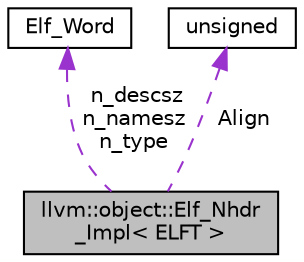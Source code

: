 digraph "llvm::object::Elf_Nhdr_Impl&lt; ELFT &gt;"
{
 // LATEX_PDF_SIZE
  bgcolor="transparent";
  edge [fontname="Helvetica",fontsize="10",labelfontname="Helvetica",labelfontsize="10"];
  node [fontname="Helvetica",fontsize="10",shape="box"];
  Node1 [label="llvm::object::Elf_Nhdr\l_Impl\< ELFT \>",height=0.2,width=0.4,color="black", fillcolor="grey75", style="filled", fontcolor="black",tooltip="Note header."];
  Node2 -> Node1 [dir="back",color="darkorchid3",fontsize="10",style="dashed",label=" n_descsz\nn_namesz\nn_type" ,fontname="Helvetica"];
  Node2 [label="Elf_Word",height=0.2,width=0.4,color="black",tooltip=" "];
  Node3 -> Node1 [dir="back",color="darkorchid3",fontsize="10",style="dashed",label=" Align" ,fontname="Helvetica"];
  Node3 [label="unsigned",height=0.2,width=0.4,color="black",URL="$classunsigned.html",tooltip=" "];
}
